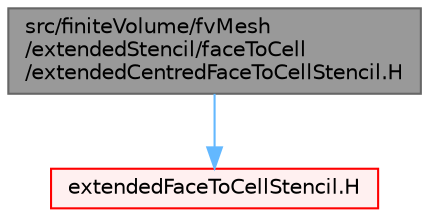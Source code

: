 digraph "src/finiteVolume/fvMesh/extendedStencil/faceToCell/extendedCentredFaceToCellStencil.H"
{
 // LATEX_PDF_SIZE
  bgcolor="transparent";
  edge [fontname=Helvetica,fontsize=10,labelfontname=Helvetica,labelfontsize=10];
  node [fontname=Helvetica,fontsize=10,shape=box,height=0.2,width=0.4];
  Node1 [id="Node000001",label="src/finiteVolume/fvMesh\l/extendedStencil/faceToCell\l/extendedCentredFaceToCellStencil.H",height=0.2,width=0.4,color="gray40", fillcolor="grey60", style="filled", fontcolor="black",tooltip=" "];
  Node1 -> Node2 [id="edge1_Node000001_Node000002",color="steelblue1",style="solid",tooltip=" "];
  Node2 [id="Node000002",label="extendedFaceToCellStencil.H",height=0.2,width=0.4,color="red", fillcolor="#FFF0F0", style="filled",URL="$extendedFaceToCellStencil_8H.html",tooltip=" "];
}
